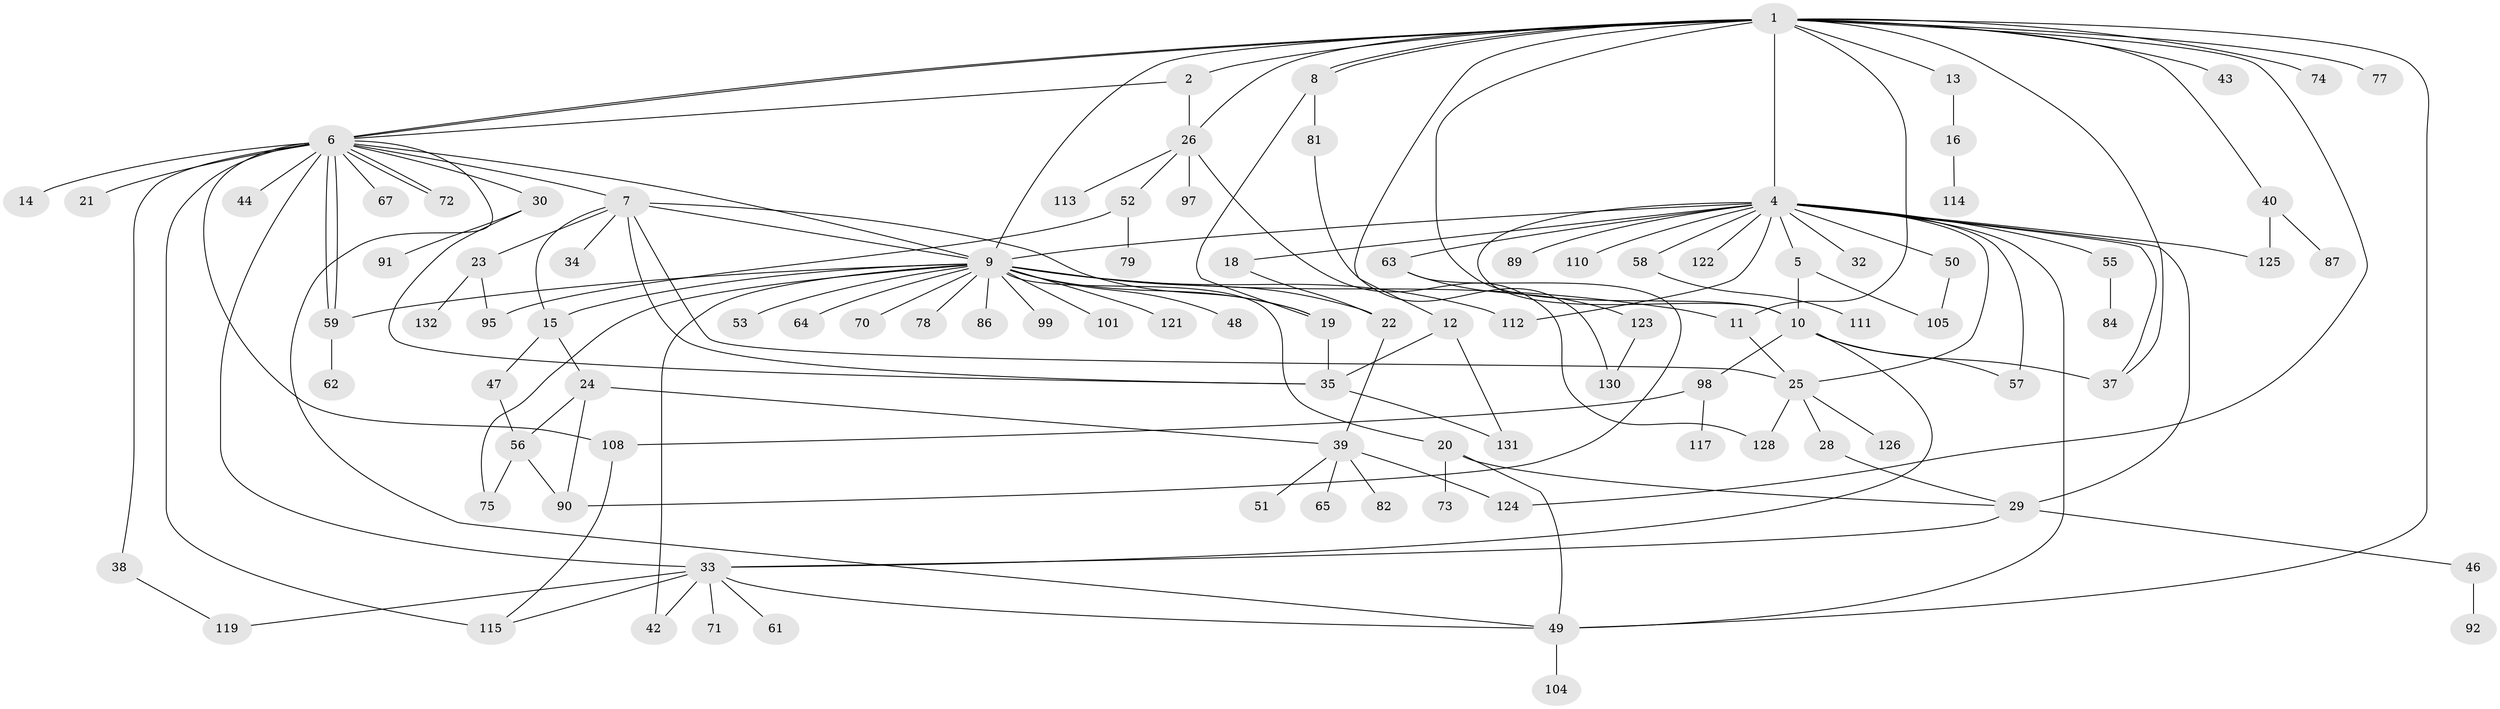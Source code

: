 // Generated by graph-tools (version 1.1) at 2025/52/02/27/25 19:52:00]
// undirected, 101 vertices, 151 edges
graph export_dot {
graph [start="1"]
  node [color=gray90,style=filled];
  1 [super="+3"];
  2;
  4 [super="+27"];
  5 [super="+17"];
  6 [super="+41"];
  7 [super="+45"];
  8;
  9 [super="+60"];
  10 [super="+94"];
  11;
  12;
  13;
  14;
  15 [super="+127"];
  16;
  18 [super="+116"];
  19 [super="+54"];
  20 [super="+66"];
  21;
  22;
  23;
  24 [super="+102"];
  25 [super="+31"];
  26 [super="+36"];
  28;
  29 [super="+88"];
  30;
  32;
  33 [super="+68"];
  34;
  35 [super="+109"];
  37 [super="+85"];
  38;
  39 [super="+103"];
  40;
  42 [super="+93"];
  43;
  44;
  46;
  47;
  48;
  49 [super="+76"];
  50 [super="+107"];
  51;
  52;
  53;
  55;
  56;
  57;
  58 [super="+106"];
  59 [super="+120"];
  61;
  62;
  63 [super="+69"];
  64;
  65;
  67;
  70;
  71;
  72;
  73 [super="+83"];
  74 [super="+80"];
  75;
  77;
  78;
  79;
  81 [super="+96"];
  82;
  84;
  86;
  87 [super="+133"];
  89;
  90 [super="+100"];
  91;
  92;
  95;
  97;
  98;
  99;
  101;
  104;
  105;
  108;
  110;
  111 [super="+129"];
  112;
  113;
  114;
  115 [super="+118"];
  117;
  119;
  121;
  122;
  123;
  124;
  125;
  126;
  128;
  130;
  131;
  132;
  1 -- 2;
  1 -- 4;
  1 -- 6;
  1 -- 6;
  1 -- 8;
  1 -- 8;
  1 -- 9;
  1 -- 10;
  1 -- 11;
  1 -- 12;
  1 -- 13;
  1 -- 49;
  1 -- 74;
  1 -- 124;
  1 -- 40;
  1 -- 26;
  1 -- 43;
  1 -- 77;
  1 -- 37;
  2 -- 26;
  2 -- 6;
  4 -- 5 [weight=2];
  4 -- 18;
  4 -- 32;
  4 -- 50;
  4 -- 57;
  4 -- 63 [weight=2];
  4 -- 89;
  4 -- 122;
  4 -- 37;
  4 -- 9;
  4 -- 10 [weight=2];
  4 -- 110;
  4 -- 112;
  4 -- 49;
  4 -- 55;
  4 -- 25;
  4 -- 58;
  4 -- 125;
  4 -- 29;
  5 -- 105;
  5 -- 10;
  6 -- 7;
  6 -- 14;
  6 -- 21;
  6 -- 30;
  6 -- 33;
  6 -- 38;
  6 -- 44;
  6 -- 49;
  6 -- 59 [weight=2];
  6 -- 59;
  6 -- 67;
  6 -- 72;
  6 -- 72;
  6 -- 108;
  6 -- 115 [weight=2];
  6 -- 9;
  7 -- 9;
  7 -- 23;
  7 -- 25;
  7 -- 34;
  7 -- 19;
  7 -- 15;
  7 -- 35;
  8 -- 19;
  8 -- 81;
  9 -- 11;
  9 -- 15;
  9 -- 20;
  9 -- 22;
  9 -- 42;
  9 -- 48;
  9 -- 53;
  9 -- 64;
  9 -- 70;
  9 -- 86;
  9 -- 99;
  9 -- 101;
  9 -- 121;
  9 -- 112;
  9 -- 19;
  9 -- 75;
  9 -- 59;
  9 -- 78;
  10 -- 33;
  10 -- 57;
  10 -- 98;
  10 -- 37;
  11 -- 25;
  12 -- 35;
  12 -- 131;
  13 -- 16;
  15 -- 24;
  15 -- 47;
  16 -- 114;
  18 -- 22;
  19 -- 35;
  20 -- 29 [weight=2];
  20 -- 49;
  20 -- 73;
  22 -- 39;
  23 -- 95;
  23 -- 132;
  24 -- 90;
  24 -- 56;
  24 -- 39;
  25 -- 28;
  25 -- 126;
  25 -- 128;
  26 -- 52;
  26 -- 97;
  26 -- 113;
  26 -- 128;
  28 -- 29;
  29 -- 33;
  29 -- 46;
  30 -- 35;
  30 -- 91;
  33 -- 61;
  33 -- 71;
  33 -- 115;
  33 -- 42;
  33 -- 119;
  33 -- 49;
  35 -- 131;
  38 -- 119;
  39 -- 51;
  39 -- 65;
  39 -- 82;
  39 -- 124;
  40 -- 87;
  40 -- 125;
  46 -- 92;
  47 -- 56;
  49 -- 104;
  50 -- 105;
  52 -- 79;
  52 -- 95;
  55 -- 84;
  56 -- 75;
  56 -- 90;
  58 -- 111;
  59 -- 62;
  63 -- 123;
  63 -- 90;
  81 -- 130;
  98 -- 108;
  98 -- 117;
  108 -- 115;
  123 -- 130;
}

